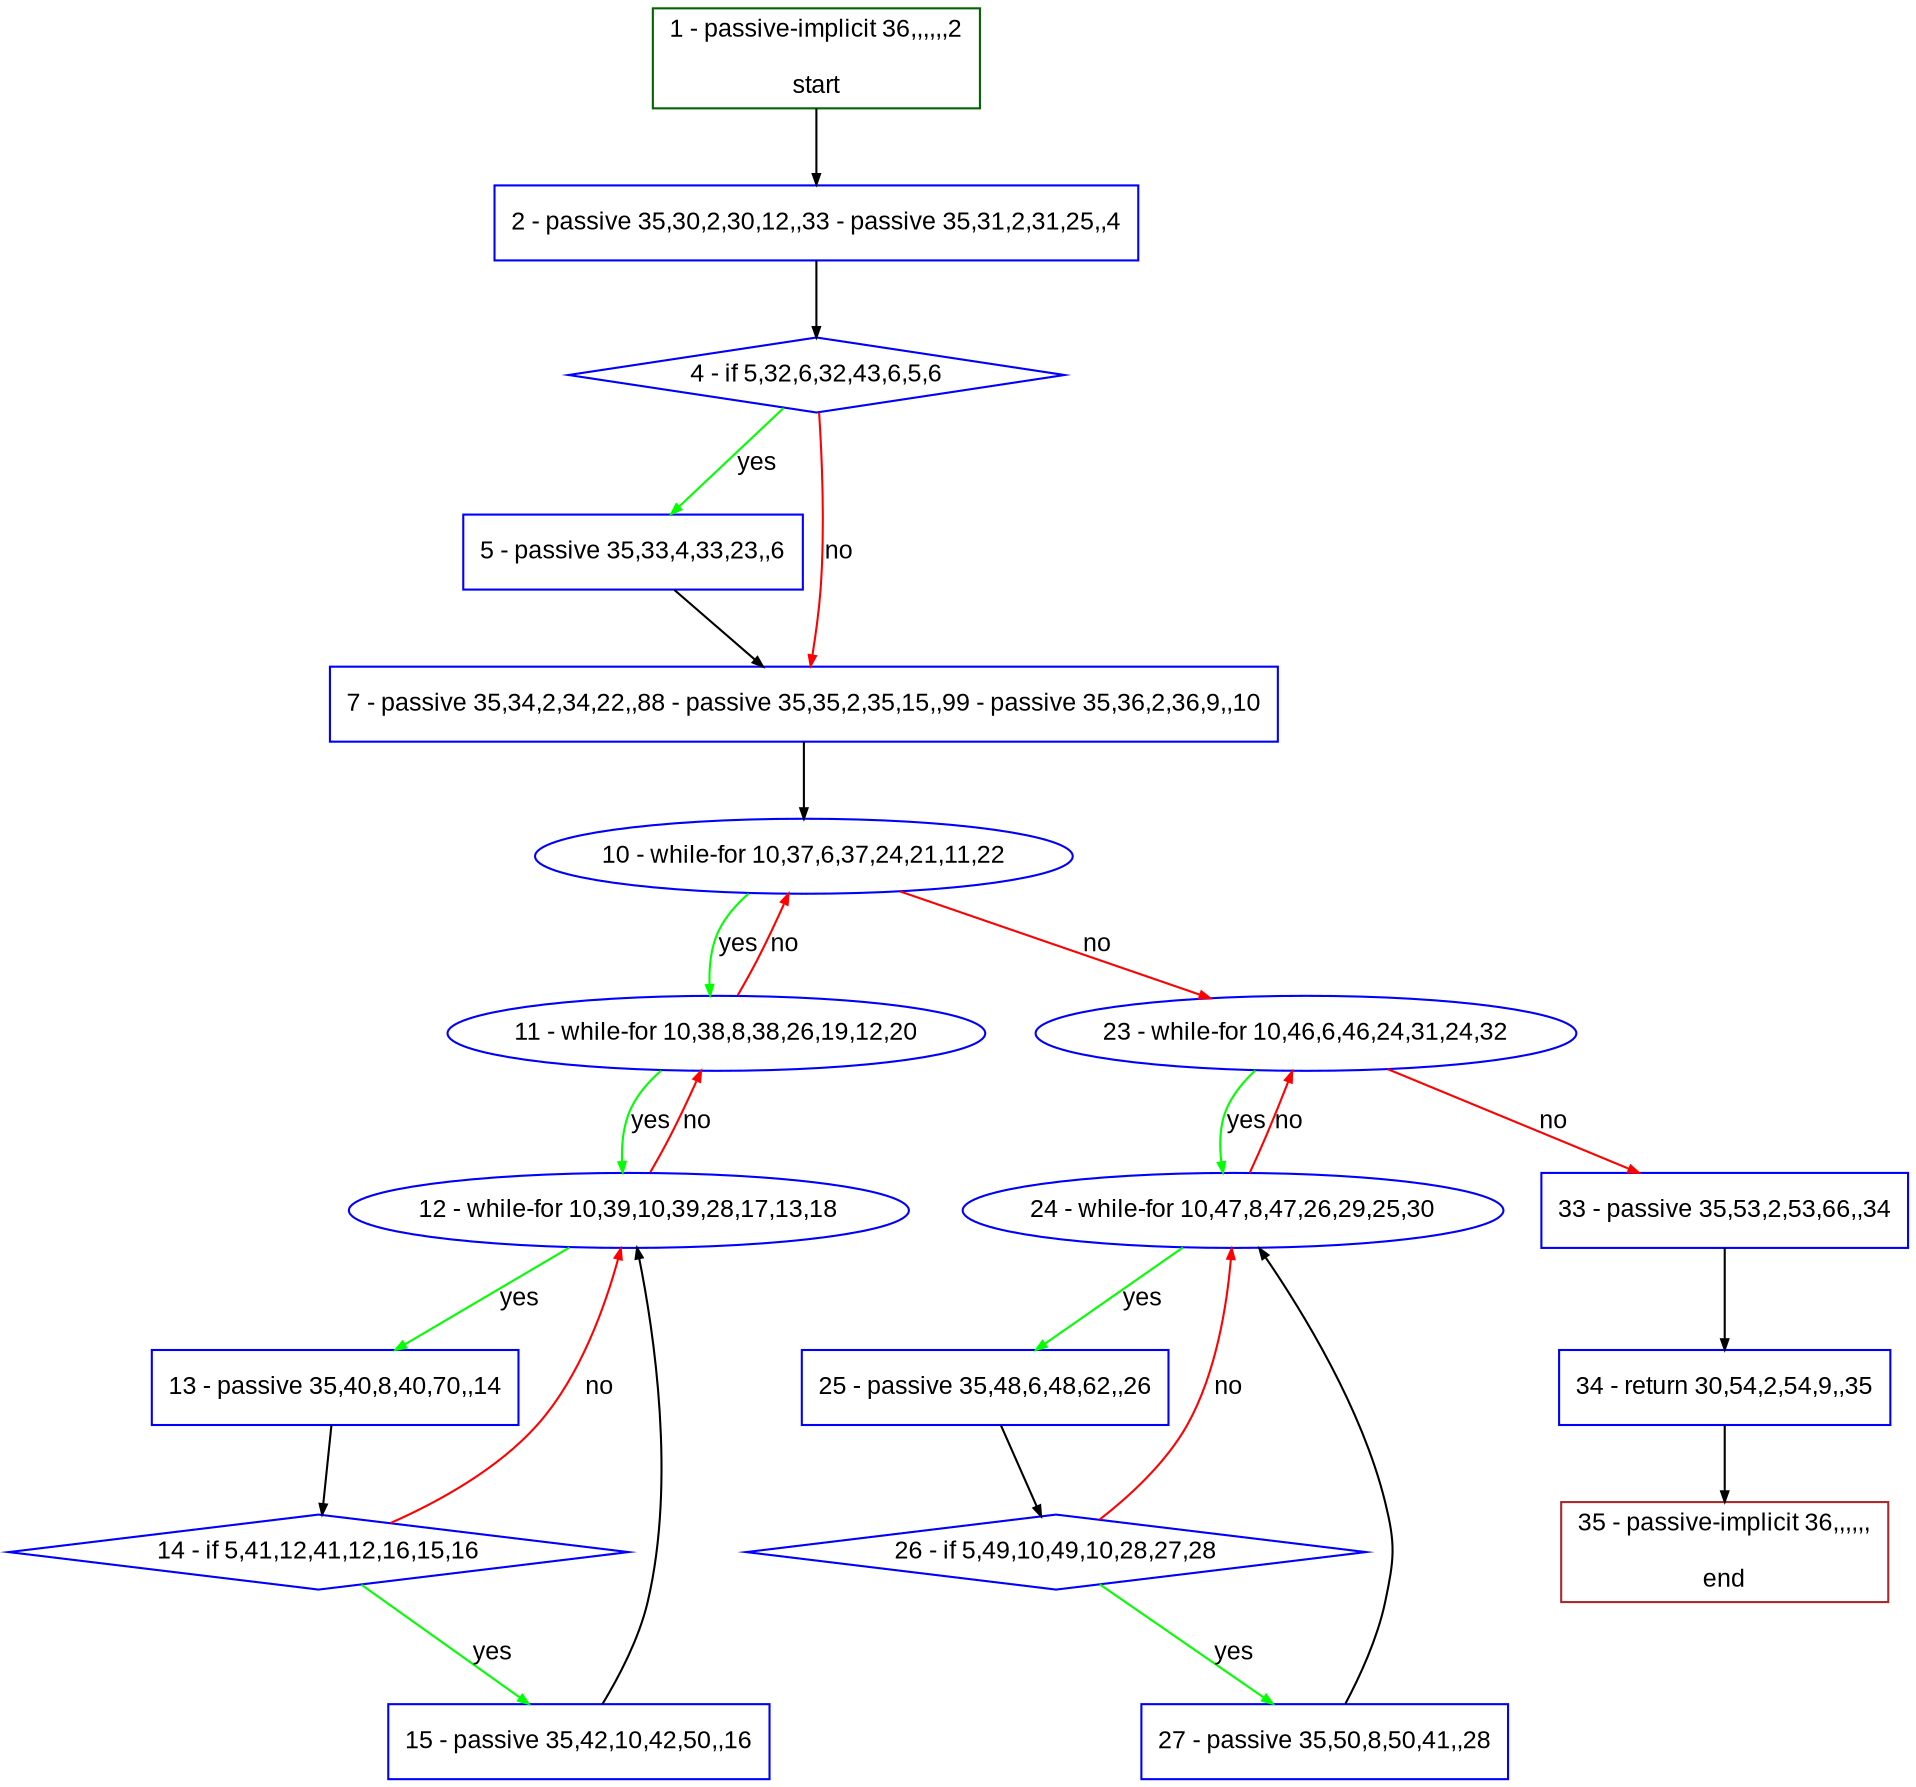 digraph "" {
  graph [pack="true", label="", fontsize="12", packmode="clust", fontname="Arial", fillcolor="#FFFFCC", bgcolor="white", style="rounded,filled", compound="true"];
  node [node_initialized="no", label="", color="grey", fontsize="12", fillcolor="white", fontname="Arial", style="filled", shape="rectangle", compound="true", fixedsize="false"];
  edge [fontcolor="black", arrowhead="normal", arrowtail="none", arrowsize="0.5", ltail="", label="", color="black", fontsize="12", lhead="", fontname="Arial", dir="forward", compound="true"];
  __N1 [label="2 - passive 35,30,2,30,12,,33 - passive 35,31,2,31,25,,4", color="#0000ff", fillcolor="#ffffff", style="filled", shape="box"];
  __N2 [label="1 - passive-implicit 36,,,,,,2\n\nstart", color="#006400", fillcolor="#ffffff", style="filled", shape="box"];
  __N3 [label="4 - if 5,32,6,32,43,6,5,6", color="#0000ff", fillcolor="#ffffff", style="filled", shape="diamond"];
  __N4 [label="5 - passive 35,33,4,33,23,,6", color="#0000ff", fillcolor="#ffffff", style="filled", shape="box"];
  __N5 [label="7 - passive 35,34,2,34,22,,88 - passive 35,35,2,35,15,,99 - passive 35,36,2,36,9,,10", color="#0000ff", fillcolor="#ffffff", style="filled", shape="box"];
  __N6 [label="10 - while-for 10,37,6,37,24,21,11,22", color="#0000ff", fillcolor="#ffffff", style="filled", shape="oval"];
  __N7 [label="11 - while-for 10,38,8,38,26,19,12,20", color="#0000ff", fillcolor="#ffffff", style="filled", shape="oval"];
  __N8 [label="23 - while-for 10,46,6,46,24,31,24,32", color="#0000ff", fillcolor="#ffffff", style="filled", shape="oval"];
  __N9 [label="12 - while-for 10,39,10,39,28,17,13,18", color="#0000ff", fillcolor="#ffffff", style="filled", shape="oval"];
  __N10 [label="13 - passive 35,40,8,40,70,,14", color="#0000ff", fillcolor="#ffffff", style="filled", shape="box"];
  __N11 [label="14 - if 5,41,12,41,12,16,15,16", color="#0000ff", fillcolor="#ffffff", style="filled", shape="diamond"];
  __N12 [label="15 - passive 35,42,10,42,50,,16", color="#0000ff", fillcolor="#ffffff", style="filled", shape="box"];
  __N13 [label="24 - while-for 10,47,8,47,26,29,25,30", color="#0000ff", fillcolor="#ffffff", style="filled", shape="oval"];
  __N14 [label="33 - passive 35,53,2,53,66,,34", color="#0000ff", fillcolor="#ffffff", style="filled", shape="box"];
  __N15 [label="25 - passive 35,48,6,48,62,,26", color="#0000ff", fillcolor="#ffffff", style="filled", shape="box"];
  __N16 [label="26 - if 5,49,10,49,10,28,27,28", color="#0000ff", fillcolor="#ffffff", style="filled", shape="diamond"];
  __N17 [label="27 - passive 35,50,8,50,41,,28", color="#0000ff", fillcolor="#ffffff", style="filled", shape="box"];
  __N18 [label="34 - return 30,54,2,54,9,,35", color="#0000ff", fillcolor="#ffffff", style="filled", shape="box"];
  __N19 [label="35 - passive-implicit 36,,,,,,\n\nend", color="#a52a2a", fillcolor="#ffffff", style="filled", shape="box"];
  __N2 -> __N1 [arrowhead="normal", arrowtail="none", color="#000000", label="", dir="forward"];
  __N1 -> __N3 [arrowhead="normal", arrowtail="none", color="#000000", label="", dir="forward"];
  __N3 -> __N4 [arrowhead="normal", arrowtail="none", color="#00ff00", label="yes", dir="forward"];
  __N3 -> __N5 [arrowhead="normal", arrowtail="none", color="#ff0000", label="no", dir="forward"];
  __N4 -> __N5 [arrowhead="normal", arrowtail="none", color="#000000", label="", dir="forward"];
  __N5 -> __N6 [arrowhead="normal", arrowtail="none", color="#000000", label="", dir="forward"];
  __N6 -> __N7 [arrowhead="normal", arrowtail="none", color="#00ff00", label="yes", dir="forward"];
  __N7 -> __N6 [arrowhead="normal", arrowtail="none", color="#ff0000", label="no", dir="forward"];
  __N6 -> __N8 [arrowhead="normal", arrowtail="none", color="#ff0000", label="no", dir="forward"];
  __N7 -> __N9 [arrowhead="normal", arrowtail="none", color="#00ff00", label="yes", dir="forward"];
  __N9 -> __N7 [arrowhead="normal", arrowtail="none", color="#ff0000", label="no", dir="forward"];
  __N9 -> __N10 [arrowhead="normal", arrowtail="none", color="#00ff00", label="yes", dir="forward"];
  __N10 -> __N11 [arrowhead="normal", arrowtail="none", color="#000000", label="", dir="forward"];
  __N11 -> __N9 [arrowhead="normal", arrowtail="none", color="#ff0000", label="no", dir="forward"];
  __N11 -> __N12 [arrowhead="normal", arrowtail="none", color="#00ff00", label="yes", dir="forward"];
  __N12 -> __N9 [arrowhead="normal", arrowtail="none", color="#000000", label="", dir="forward"];
  __N8 -> __N13 [arrowhead="normal", arrowtail="none", color="#00ff00", label="yes", dir="forward"];
  __N13 -> __N8 [arrowhead="normal", arrowtail="none", color="#ff0000", label="no", dir="forward"];
  __N8 -> __N14 [arrowhead="normal", arrowtail="none", color="#ff0000", label="no", dir="forward"];
  __N13 -> __N15 [arrowhead="normal", arrowtail="none", color="#00ff00", label="yes", dir="forward"];
  __N15 -> __N16 [arrowhead="normal", arrowtail="none", color="#000000", label="", dir="forward"];
  __N16 -> __N13 [arrowhead="normal", arrowtail="none", color="#ff0000", label="no", dir="forward"];
  __N16 -> __N17 [arrowhead="normal", arrowtail="none", color="#00ff00", label="yes", dir="forward"];
  __N17 -> __N13 [arrowhead="normal", arrowtail="none", color="#000000", label="", dir="forward"];
  __N14 -> __N18 [arrowhead="normal", arrowtail="none", color="#000000", label="", dir="forward"];
  __N18 -> __N19 [arrowhead="normal", arrowtail="none", color="#000000", label="", dir="forward"];
}
